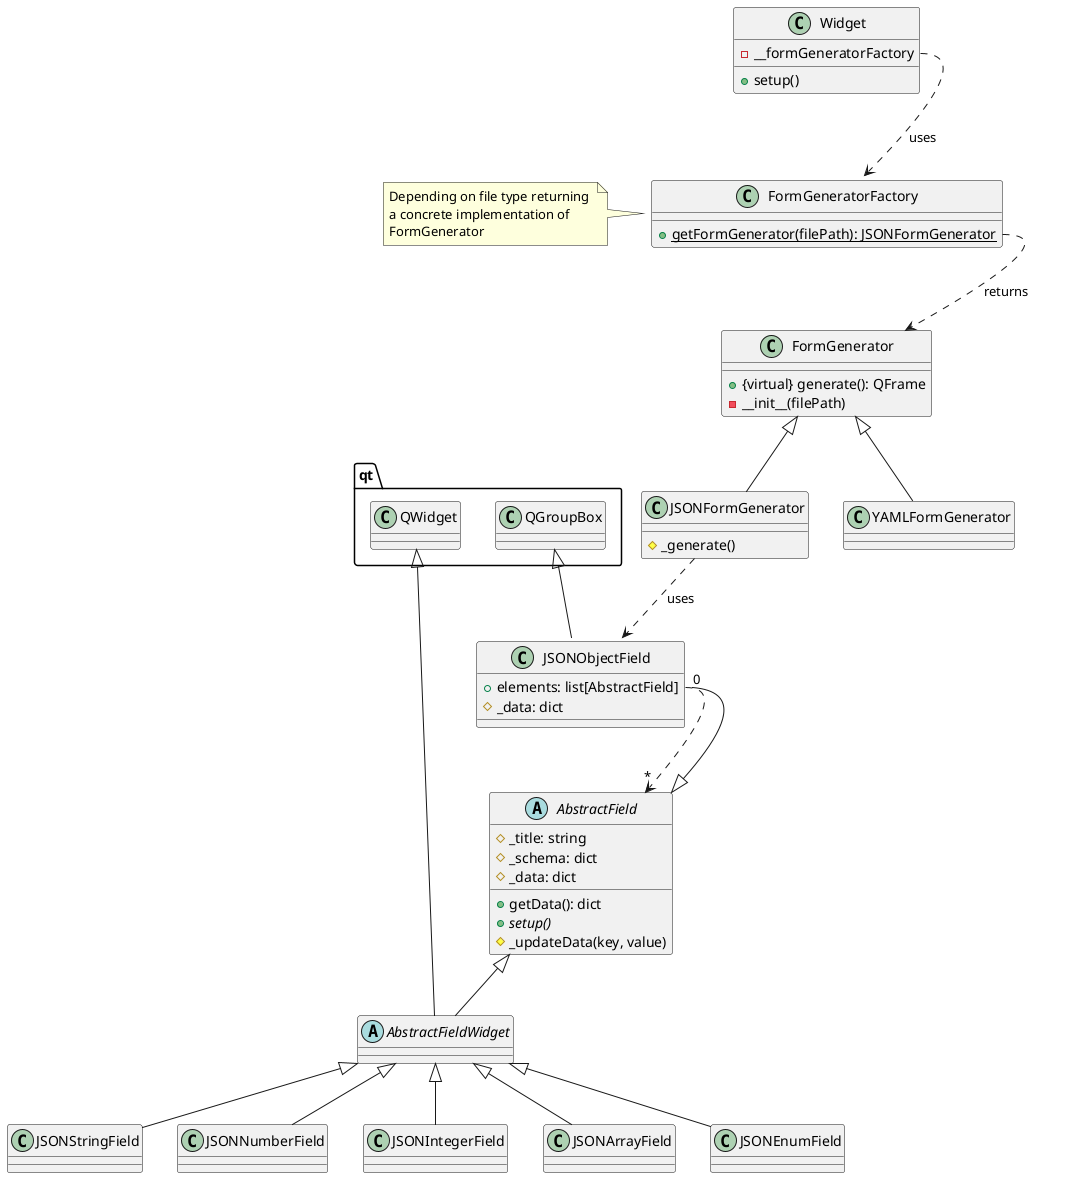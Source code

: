 @startuml

class Widget {
  - __formGeneratorFactory
  + setup()
}

Widget::__formGeneratorFactory ..> FormGeneratorFactory: uses


class FormGeneratorFactory {
  + {static} getFormGenerator(filePath): JSONFormGenerator
}

FormGeneratorFactory::getFormGenerator ..> FormGenerator: returns

class FormGenerator {
  + {virtual} generate(): QFrame
  - __init__(filePath)
}

' factory pattern taking json file name returning

class JSONFormGenerator {
  # _generate()

}

class YAMLFormGenerator {

}

note left of FormGeneratorFactory: \
Depending on file type returning \n\
a concrete implementation of \n\
FormGenerator

FormGenerator <|-- JSONFormGenerator
FormGenerator <|-- YAMLFormGenerator

abstract class AbstractField {
  # _title: string
  # _schema: dict
  # _data: dict
  + getData(): dict
  + {abstract} setup()
  # _updateData(key, value)
}

AbstractField <|-- AbstractFieldWidget
qt.QWidget <|-- AbstractFieldWidget


abstract class AbstractFieldWidget {
}

class JSONStringField {

}

class JSONObjectField {
  + elements: list[AbstractField]
  # _data: dict
}

JSONObjectField::elements "0" ..> "*" AbstractField
qt.QGroupBox <|-- JSONObjectField

AbstractField <|-- JSONObjectField

class JSONNumberField {

}

class JSONIntegerField {

}

class JSONArrayField {
}

class JSONEnumField {
}

AbstractFieldWidget <|-- JSONEnumField
AbstractFieldWidget <|-- JSONStringField
AbstractFieldWidget <|-- JSONNumberField
AbstractFieldWidget <|-- JSONIntegerField

AbstractFieldWidget <|-- JSONArrayField

JSONFormGenerator ..> JSONObjectField:uses

@enduml